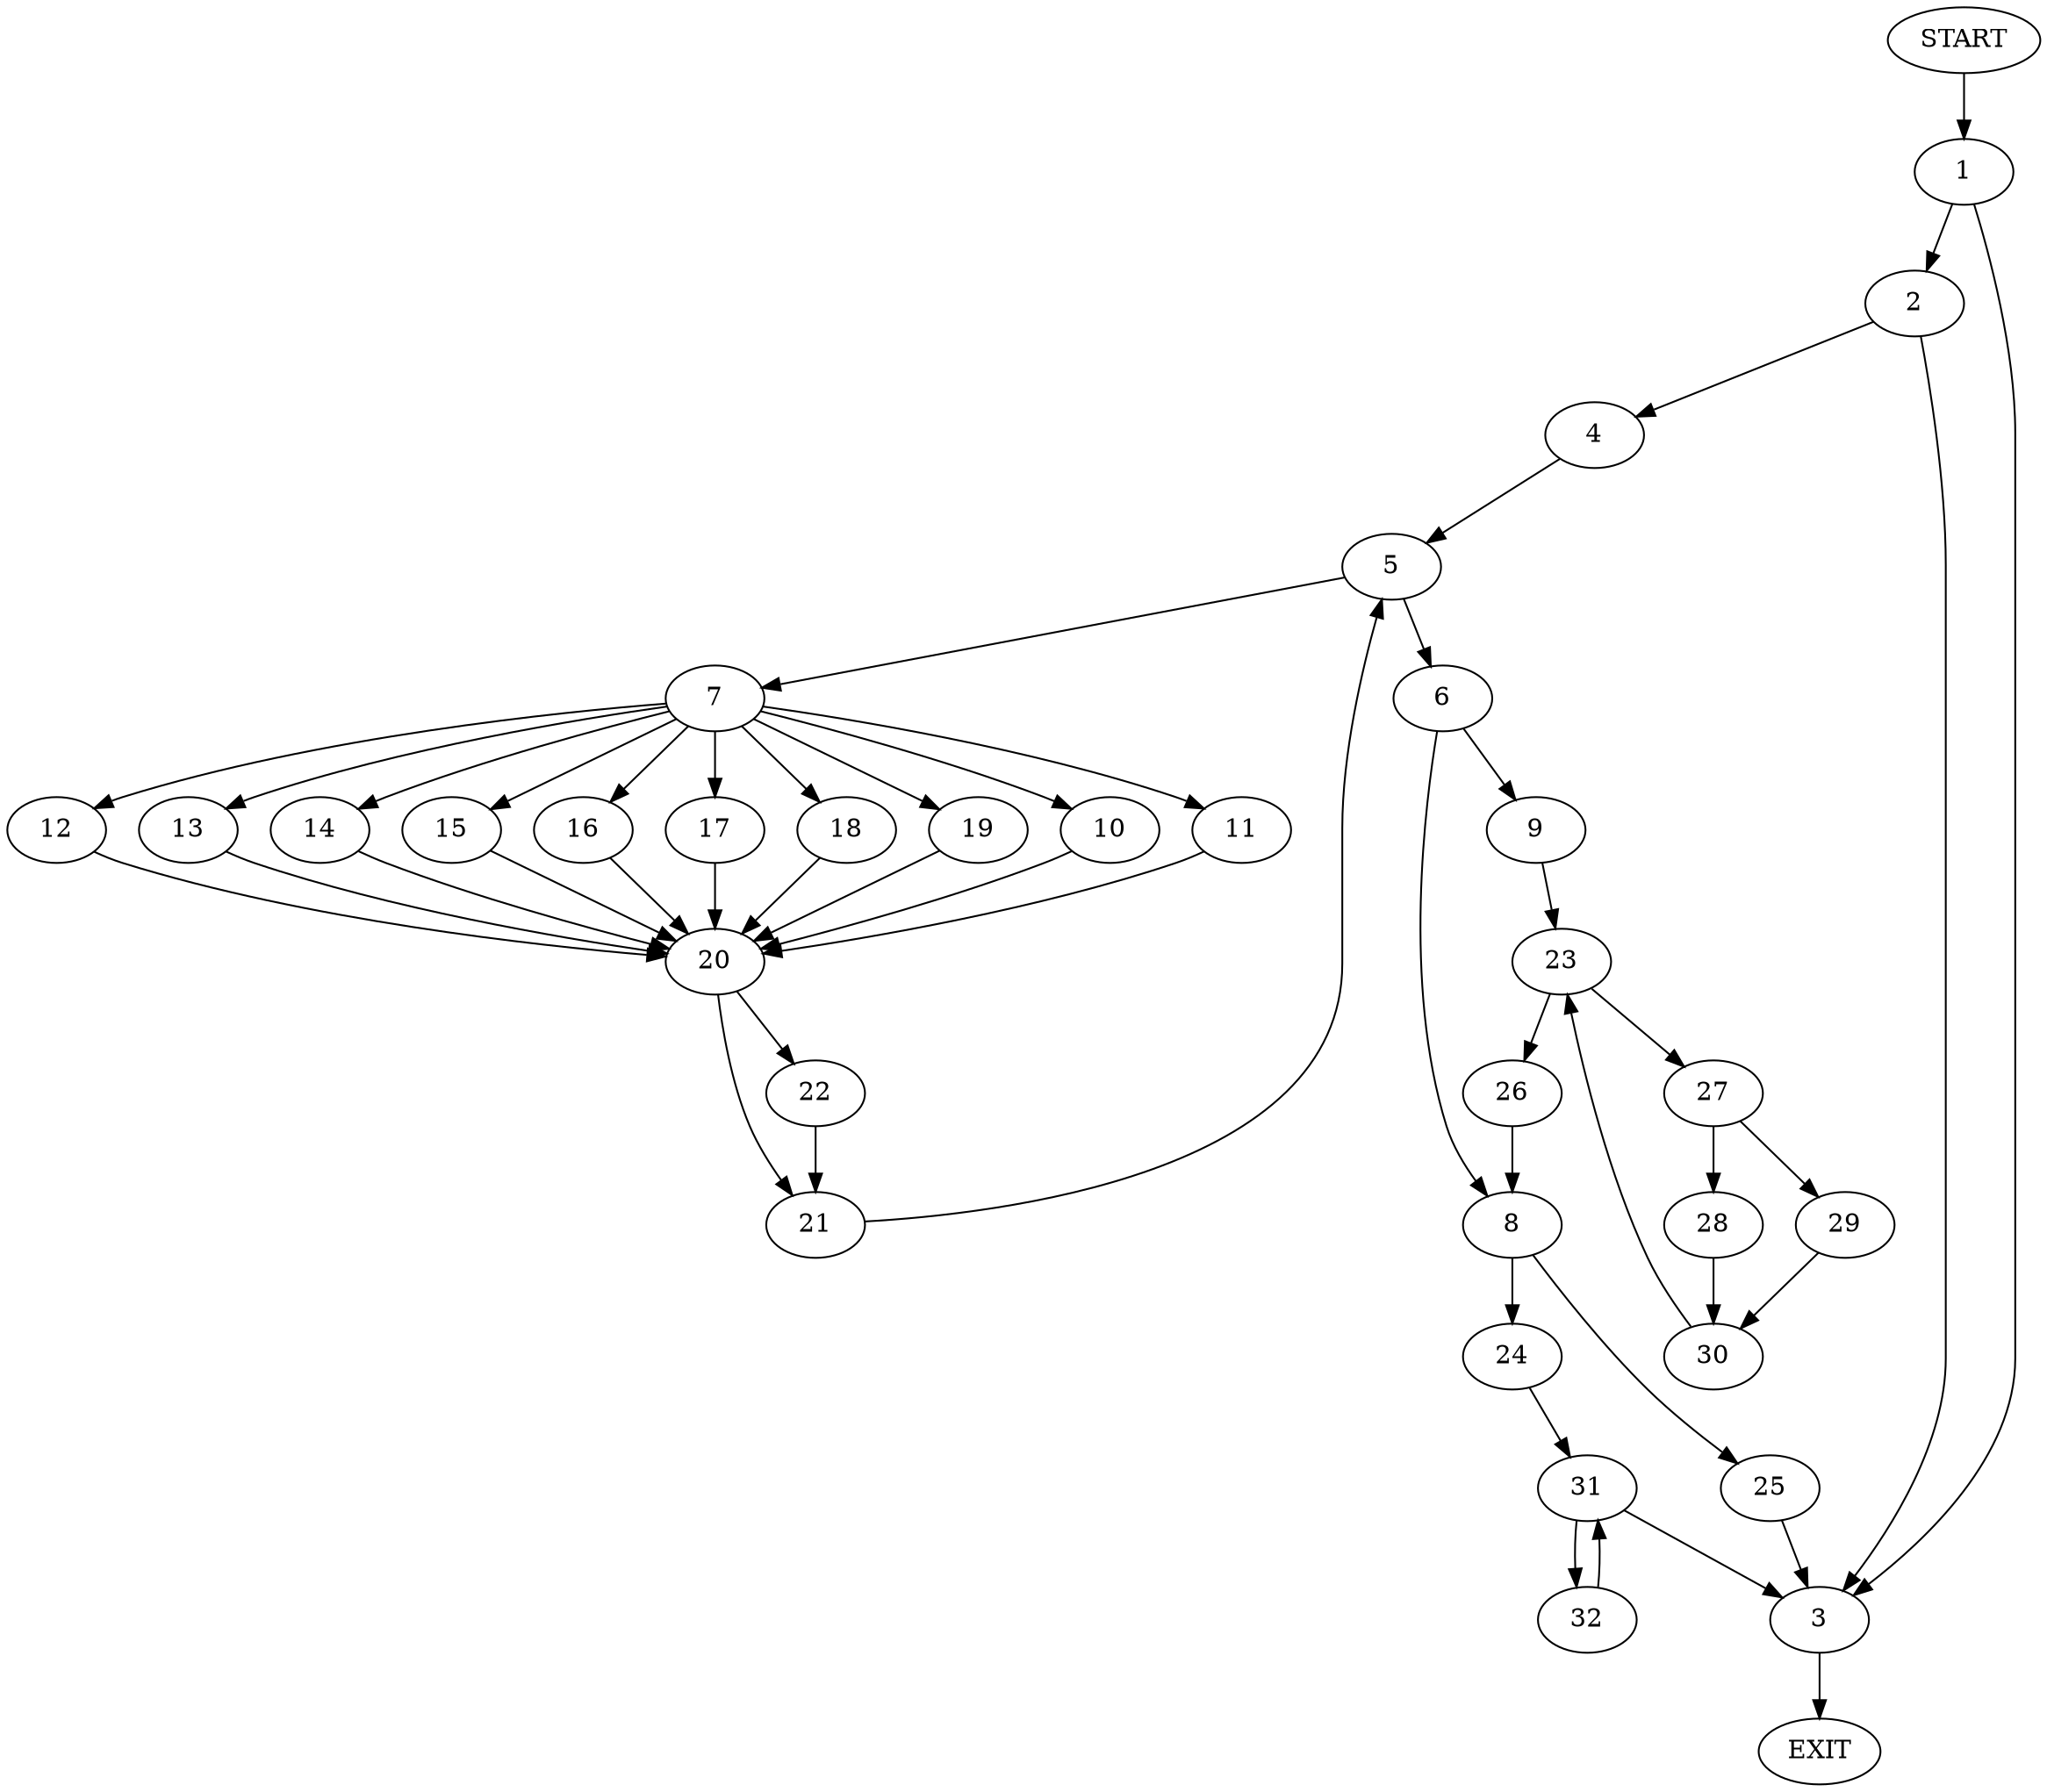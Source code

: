 digraph {
0 [label="START"]
33 [label="EXIT"]
0 -> 1
1 -> 2
1 -> 3
2 -> 4
2 -> 3
3 -> 33
4 -> 5
5 -> 6
5 -> 7
6 -> 8
6 -> 9
7 -> 10
7 -> 11
7 -> 12
7 -> 13
7 -> 14
7 -> 15
7 -> 16
7 -> 17
7 -> 18
7 -> 19
15 -> 20
14 -> 20
17 -> 20
10 -> 20
18 -> 20
12 -> 20
13 -> 20
19 -> 20
16 -> 20
11 -> 20
20 -> 21
20 -> 22
21 -> 5
22 -> 21
9 -> 23
8 -> 24
8 -> 25
23 -> 26
23 -> 27
26 -> 8
27 -> 28
27 -> 29
28 -> 30
29 -> 30
30 -> 23
24 -> 31
25 -> 3
31 -> 32
31 -> 3
32 -> 31
}

